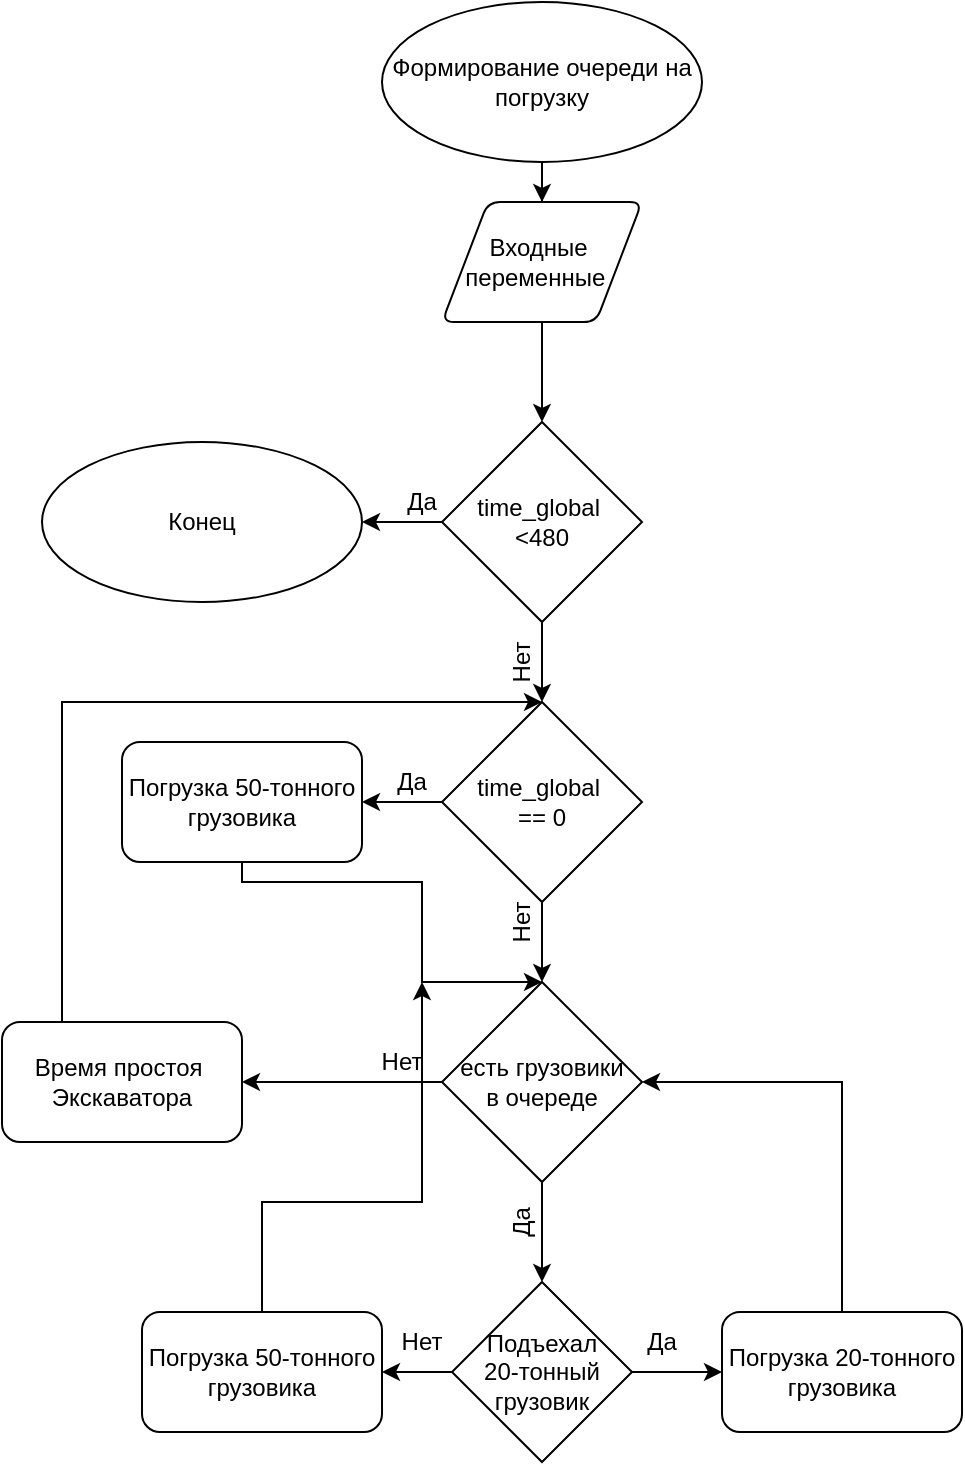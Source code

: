 <mxfile version="14.1.3" type="github">
  <diagram id="zsfqduk6fsHnvHHet2fW" name="Page-1">
    <mxGraphModel dx="1133" dy="696" grid="1" gridSize="10" guides="1" tooltips="1" connect="1" arrows="1" fold="1" page="1" pageScale="1" pageWidth="827" pageHeight="1169" math="0" shadow="0">
      <root>
        <mxCell id="0" />
        <mxCell id="1" parent="0" />
        <mxCell id="cJfgCX2j4WKWx7YOEnct-5" style="edgeStyle=orthogonalEdgeStyle;rounded=0;orthogonalLoop=1;jettySize=auto;html=1;entryX=0.5;entryY=0;entryDx=0;entryDy=0;" edge="1" parent="1" source="cJfgCX2j4WKWx7YOEnct-3" target="cJfgCX2j4WKWx7YOEnct-4">
          <mxGeometry relative="1" as="geometry" />
        </mxCell>
        <mxCell id="cJfgCX2j4WKWx7YOEnct-3" value="Формирование очереди на погрузку" style="ellipse;whiteSpace=wrap;html=1;fillColor=#ffffff;" vertex="1" parent="1">
          <mxGeometry x="320" y="40" width="160" height="80" as="geometry" />
        </mxCell>
        <mxCell id="cJfgCX2j4WKWx7YOEnct-10" style="edgeStyle=orthogonalEdgeStyle;rounded=0;orthogonalLoop=1;jettySize=auto;html=1;entryX=0.5;entryY=0;entryDx=0;entryDy=0;entryPerimeter=0;" edge="1" parent="1" source="cJfgCX2j4WKWx7YOEnct-4" target="cJfgCX2j4WKWx7YOEnct-9">
          <mxGeometry relative="1" as="geometry" />
        </mxCell>
        <mxCell id="cJfgCX2j4WKWx7YOEnct-4" value="Входные&amp;nbsp;&lt;br&gt;переменные&amp;nbsp;&amp;nbsp;" style="shape=parallelogram;html=1;strokeWidth=1;perimeter=parallelogramPerimeter;whiteSpace=wrap;rounded=1;arcSize=12;size=0.23;" vertex="1" parent="1">
          <mxGeometry x="350" y="140" width="100" height="60" as="geometry" />
        </mxCell>
        <mxCell id="cJfgCX2j4WKWx7YOEnct-11" style="edgeStyle=orthogonalEdgeStyle;rounded=0;orthogonalLoop=1;jettySize=auto;html=1;entryX=1;entryY=0.5;entryDx=0;entryDy=0;" edge="1" parent="1" source="cJfgCX2j4WKWx7YOEnct-9" target="cJfgCX2j4WKWx7YOEnct-31">
          <mxGeometry relative="1" as="geometry">
            <mxPoint x="280" y="300" as="targetPoint" />
          </mxGeometry>
        </mxCell>
        <mxCell id="cJfgCX2j4WKWx7YOEnct-13" style="edgeStyle=orthogonalEdgeStyle;rounded=0;orthogonalLoop=1;jettySize=auto;html=1;entryX=0.5;entryY=0;entryDx=0;entryDy=0;entryPerimeter=0;" edge="1" parent="1" source="cJfgCX2j4WKWx7YOEnct-9" target="cJfgCX2j4WKWx7YOEnct-14">
          <mxGeometry relative="1" as="geometry">
            <mxPoint x="400" y="440" as="targetPoint" />
          </mxGeometry>
        </mxCell>
        <mxCell id="cJfgCX2j4WKWx7YOEnct-9" value="time_global&amp;nbsp;&lt;br&gt;&amp;lt;480" style="strokeWidth=1;html=1;shape=mxgraph.flowchart.decision;whiteSpace=wrap;" vertex="1" parent="1">
          <mxGeometry x="350" y="250" width="100" height="100" as="geometry" />
        </mxCell>
        <mxCell id="cJfgCX2j4WKWx7YOEnct-12" value="Да" style="text;html=1;strokeColor=none;fillColor=none;align=center;verticalAlign=middle;whiteSpace=wrap;rounded=0;" vertex="1" parent="1">
          <mxGeometry x="320" y="280" width="40" height="20" as="geometry" />
        </mxCell>
        <mxCell id="cJfgCX2j4WKWx7YOEnct-20" style="edgeStyle=orthogonalEdgeStyle;rounded=0;orthogonalLoop=1;jettySize=auto;html=1;entryX=0.5;entryY=0;entryDx=0;entryDy=0;entryPerimeter=0;" edge="1" parent="1" source="cJfgCX2j4WKWx7YOEnct-14" target="cJfgCX2j4WKWx7YOEnct-24">
          <mxGeometry relative="1" as="geometry">
            <mxPoint x="400" y="600" as="targetPoint" />
          </mxGeometry>
        </mxCell>
        <mxCell id="cJfgCX2j4WKWx7YOEnct-54" style="edgeStyle=orthogonalEdgeStyle;rounded=0;orthogonalLoop=1;jettySize=auto;html=1;entryX=1;entryY=0.5;entryDx=0;entryDy=0;" edge="1" parent="1" source="cJfgCX2j4WKWx7YOEnct-14" target="cJfgCX2j4WKWx7YOEnct-53">
          <mxGeometry relative="1" as="geometry" />
        </mxCell>
        <mxCell id="cJfgCX2j4WKWx7YOEnct-14" value="time_global&amp;nbsp;&lt;br&gt;== 0" style="strokeWidth=1;html=1;shape=mxgraph.flowchart.decision;whiteSpace=wrap;shadow=0;sketch=0;" vertex="1" parent="1">
          <mxGeometry x="350" y="390" width="100" height="100" as="geometry" />
        </mxCell>
        <mxCell id="cJfgCX2j4WKWx7YOEnct-16" value="Да" style="text;html=1;strokeColor=none;fillColor=none;align=center;verticalAlign=middle;whiteSpace=wrap;rounded=0;" vertex="1" parent="1">
          <mxGeometry x="320" y="420" width="30" height="20" as="geometry" />
        </mxCell>
        <mxCell id="cJfgCX2j4WKWx7YOEnct-21" value="Нет" style="text;html=1;strokeColor=none;fillColor=none;align=center;verticalAlign=middle;whiteSpace=wrap;rounded=0;rotation=-90;" vertex="1" parent="1">
          <mxGeometry x="370" y="360" width="40" height="20" as="geometry" />
        </mxCell>
        <mxCell id="cJfgCX2j4WKWx7YOEnct-22" value="Нет" style="text;html=1;strokeColor=none;fillColor=none;align=center;verticalAlign=middle;whiteSpace=wrap;rounded=0;rotation=-90;" vertex="1" parent="1">
          <mxGeometry x="370" y="490" width="40" height="20" as="geometry" />
        </mxCell>
        <mxCell id="cJfgCX2j4WKWx7YOEnct-32" style="edgeStyle=orthogonalEdgeStyle;rounded=0;orthogonalLoop=1;jettySize=auto;html=1;entryX=1;entryY=0.5;entryDx=0;entryDy=0;" edge="1" parent="1" source="cJfgCX2j4WKWx7YOEnct-24" target="cJfgCX2j4WKWx7YOEnct-48">
          <mxGeometry relative="1" as="geometry">
            <mxPoint x="520" y="580" as="targetPoint" />
          </mxGeometry>
        </mxCell>
        <mxCell id="cJfgCX2j4WKWx7YOEnct-50" style="edgeStyle=orthogonalEdgeStyle;rounded=0;orthogonalLoop=1;jettySize=auto;html=1;" edge="1" parent="1" source="cJfgCX2j4WKWx7YOEnct-24" target="cJfgCX2j4WKWx7YOEnct-45">
          <mxGeometry relative="1" as="geometry" />
        </mxCell>
        <mxCell id="cJfgCX2j4WKWx7YOEnct-24" value="есть грузовики&lt;br&gt;в очереде" style="strokeWidth=1;html=1;shape=mxgraph.flowchart.decision;whiteSpace=wrap;shadow=0;sketch=0;" vertex="1" parent="1">
          <mxGeometry x="350" y="530" width="100" height="100" as="geometry" />
        </mxCell>
        <mxCell id="cJfgCX2j4WKWx7YOEnct-26" value="Да" style="text;html=1;strokeColor=none;fillColor=none;align=center;verticalAlign=middle;whiteSpace=wrap;rounded=0;rotation=-90;" vertex="1" parent="1">
          <mxGeometry x="375" y="640" width="30" height="20" as="geometry" />
        </mxCell>
        <mxCell id="cJfgCX2j4WKWx7YOEnct-30" value="Нет" style="text;html=1;strokeColor=none;fillColor=none;align=center;verticalAlign=middle;whiteSpace=wrap;rounded=0;rotation=0;" vertex="1" parent="1">
          <mxGeometry x="310" y="560" width="40" height="20" as="geometry" />
        </mxCell>
        <mxCell id="cJfgCX2j4WKWx7YOEnct-31" value="Конец" style="ellipse;whiteSpace=wrap;html=1;fillColor=#ffffff;" vertex="1" parent="1">
          <mxGeometry x="150" y="260" width="160" height="80" as="geometry" />
        </mxCell>
        <mxCell id="cJfgCX2j4WKWx7YOEnct-44" style="edgeStyle=orthogonalEdgeStyle;rounded=0;orthogonalLoop=1;jettySize=auto;html=1;entryX=0;entryY=0.5;entryDx=0;entryDy=0;exitX=1;exitY=0.5;exitDx=0;exitDy=0;" edge="1" parent="1" source="cJfgCX2j4WKWx7YOEnct-45" target="cJfgCX2j4WKWx7YOEnct-52">
          <mxGeometry relative="1" as="geometry">
            <mxPoint x="490" y="725" as="targetPoint" />
          </mxGeometry>
        </mxCell>
        <mxCell id="cJfgCX2j4WKWx7YOEnct-55" style="edgeStyle=orthogonalEdgeStyle;rounded=0;orthogonalLoop=1;jettySize=auto;html=1;entryX=1;entryY=0.5;entryDx=0;entryDy=0;" edge="1" parent="1" source="cJfgCX2j4WKWx7YOEnct-45" target="cJfgCX2j4WKWx7YOEnct-58">
          <mxGeometry relative="1" as="geometry">
            <mxPoint x="290" y="725" as="targetPoint" />
          </mxGeometry>
        </mxCell>
        <mxCell id="cJfgCX2j4WKWx7YOEnct-45" value="Подъехал &lt;br&gt;20-тонный грузовик" style="rhombus;whiteSpace=wrap;html=1;shadow=0;sketch=0;strokeColor=#000000;strokeWidth=1;fillColor=#ffffff;" vertex="1" parent="1">
          <mxGeometry x="355" y="680" width="90" height="90" as="geometry" />
        </mxCell>
        <mxCell id="cJfgCX2j4WKWx7YOEnct-46" value="Да" style="text;html=1;strokeColor=none;fillColor=none;align=center;verticalAlign=middle;whiteSpace=wrap;rounded=0;rotation=0;" vertex="1" parent="1">
          <mxGeometry x="445" y="700" width="30" height="20" as="geometry" />
        </mxCell>
        <mxCell id="cJfgCX2j4WKWx7YOEnct-63" style="edgeStyle=orthogonalEdgeStyle;rounded=0;orthogonalLoop=1;jettySize=auto;html=1;endArrow=classic;endFill=1;entryX=0.5;entryY=0;entryDx=0;entryDy=0;entryPerimeter=0;exitX=0.25;exitY=0;exitDx=0;exitDy=0;" edge="1" parent="1" source="cJfgCX2j4WKWx7YOEnct-48" target="cJfgCX2j4WKWx7YOEnct-14">
          <mxGeometry relative="1" as="geometry">
            <mxPoint x="170" y="390" as="targetPoint" />
            <Array as="points">
              <mxPoint x="160" y="390" />
            </Array>
          </mxGeometry>
        </mxCell>
        <mxCell id="cJfgCX2j4WKWx7YOEnct-48" value="Время простоя&amp;nbsp;&lt;br&gt;Экскаватора" style="rounded=1;whiteSpace=wrap;html=1;" vertex="1" parent="1">
          <mxGeometry x="130" y="550" width="120" height="60" as="geometry" />
        </mxCell>
        <mxCell id="cJfgCX2j4WKWx7YOEnct-59" style="edgeStyle=orthogonalEdgeStyle;rounded=0;orthogonalLoop=1;jettySize=auto;html=1;entryX=1;entryY=0.5;entryDx=0;entryDy=0;entryPerimeter=0;exitX=0.5;exitY=0;exitDx=0;exitDy=0;" edge="1" parent="1" source="cJfgCX2j4WKWx7YOEnct-52" target="cJfgCX2j4WKWx7YOEnct-24">
          <mxGeometry relative="1" as="geometry">
            <mxPoint x="480" y="580" as="targetPoint" />
            <mxPoint x="510" y="640" as="sourcePoint" />
            <Array as="points">
              <mxPoint x="550" y="580" />
            </Array>
          </mxGeometry>
        </mxCell>
        <mxCell id="cJfgCX2j4WKWx7YOEnct-52" value="Погрузка 20-тонного грузовика" style="rounded=1;whiteSpace=wrap;html=1;" vertex="1" parent="1">
          <mxGeometry x="490" y="695" width="120" height="60" as="geometry" />
        </mxCell>
        <mxCell id="cJfgCX2j4WKWx7YOEnct-61" style="edgeStyle=orthogonalEdgeStyle;rounded=0;orthogonalLoop=1;jettySize=auto;html=1;entryX=0.5;entryY=0;entryDx=0;entryDy=0;entryPerimeter=0;exitX=0.5;exitY=1;exitDx=0;exitDy=0;" edge="1" parent="1" source="cJfgCX2j4WKWx7YOEnct-53" target="cJfgCX2j4WKWx7YOEnct-24">
          <mxGeometry relative="1" as="geometry">
            <mxPoint x="340" y="540" as="targetPoint" />
            <Array as="points">
              <mxPoint x="250" y="480" />
              <mxPoint x="340" y="480" />
              <mxPoint x="340" y="530" />
            </Array>
          </mxGeometry>
        </mxCell>
        <mxCell id="cJfgCX2j4WKWx7YOEnct-53" value="Погрузка 50-тонного грузовика" style="rounded=1;whiteSpace=wrap;html=1;" vertex="1" parent="1">
          <mxGeometry x="190" y="410" width="120" height="60" as="geometry" />
        </mxCell>
        <mxCell id="cJfgCX2j4WKWx7YOEnct-56" value="Нет" style="text;html=1;strokeColor=none;fillColor=none;align=center;verticalAlign=middle;whiteSpace=wrap;rounded=0;rotation=0;" vertex="1" parent="1">
          <mxGeometry x="320" y="700" width="40" height="20" as="geometry" />
        </mxCell>
        <mxCell id="cJfgCX2j4WKWx7YOEnct-60" style="edgeStyle=orthogonalEdgeStyle;rounded=0;orthogonalLoop=1;jettySize=auto;html=1;exitX=0.5;exitY=0;exitDx=0;exitDy=0;endArrow=classic;endFill=1;" edge="1" parent="1" source="cJfgCX2j4WKWx7YOEnct-58">
          <mxGeometry relative="1" as="geometry">
            <mxPoint x="340" y="530" as="targetPoint" />
            <Array as="points">
              <mxPoint x="260" y="640" />
              <mxPoint x="340" y="640" />
              <mxPoint x="340" y="530" />
            </Array>
          </mxGeometry>
        </mxCell>
        <mxCell id="cJfgCX2j4WKWx7YOEnct-58" value="Погрузка 50-тонного грузовика" style="rounded=1;whiteSpace=wrap;html=1;" vertex="1" parent="1">
          <mxGeometry x="200" y="695" width="120" height="60" as="geometry" />
        </mxCell>
      </root>
    </mxGraphModel>
  </diagram>
</mxfile>
